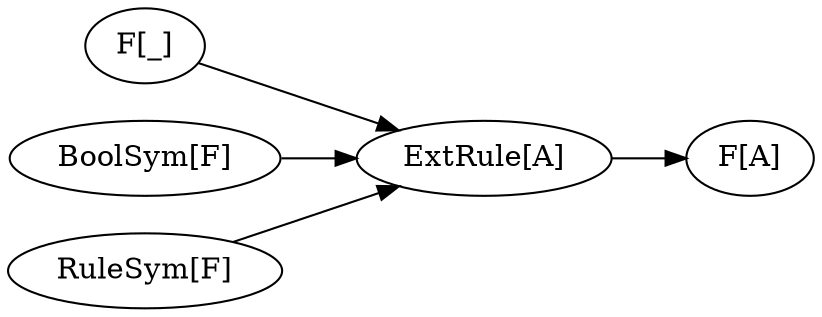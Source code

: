 digraph {
    rankdir=LR
    F[label="F[_]"]
    BoolSym[label="BoolSym[F]"]
    RuleSym[label="RuleSym[F]"]
    Rule[label="ExtRule[A]" class="choice"]
    FA[label="F[A]"]

    F -> Rule
    BoolSym -> Rule
    RuleSym -> Rule
    Rule -> FA
}
